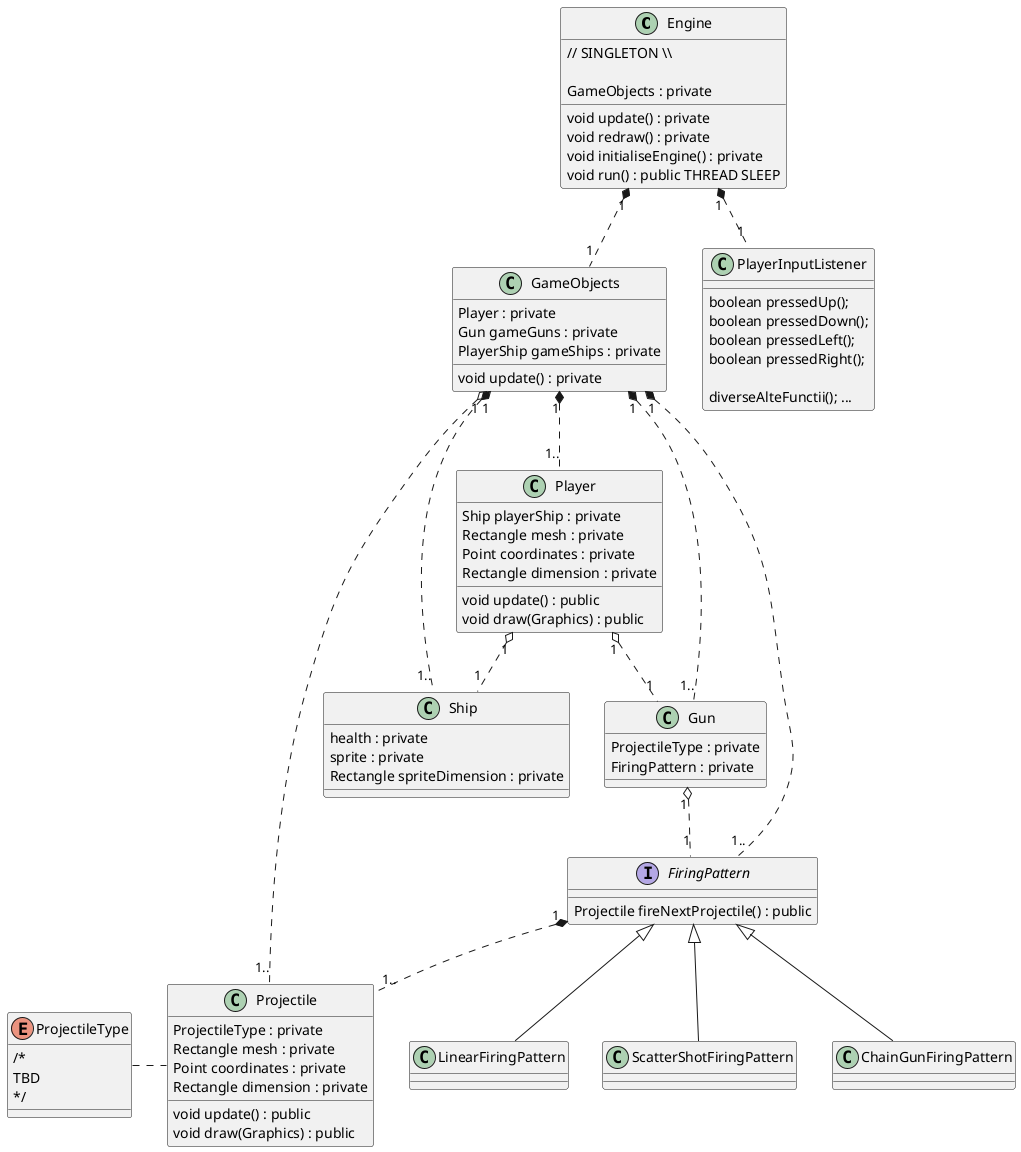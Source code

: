 @startuml

class Engine{

    // SINGLETON \\\\

    GameObjects : private

    void update() : private
    void redraw() : private
    void initialiseEngine() : private
    void run() : public THREAD SLEEP
}

class GameObjects{
    Player : private
    Gun gameGuns : private
    PlayerShip gameShips : private

    void update() : private
}

class Player{
    Ship playerShip : private
    Rectangle mesh : private
    Point coordinates : private
    Rectangle dimension : private

    void update() : public
    void draw(Graphics) : public
}

class Ship{
    health : private
    sprite : private
    Rectangle spriteDimension : private
}

class Projectile{
    ProjectileType : private
    Rectangle mesh : private
    Point coordinates : private
    Rectangle dimension : private

    void update() : public
    void draw(Graphics) : public
}

enum ProjectileType{
    /*
        TBD
    */
}

interface FiringPattern{
    Projectile fireNextProjectile() : public
}


class Gun{
    ProjectileType : private
    FiringPattern : private
}

class LinearFiringPattern{

}

class ScatterShotFiringPattern{

}

class ChainGunFiringPattern{

}

class PlayerInputListener{
    boolean pressedUp();
    boolean pressedDown();
    boolean pressedLeft();
    boolean pressedRight();

    diverseAlteFunctii(); ...
}

Engine "1" *.. "1" PlayerInputListener

FiringPattern ^-- LinearFiringPattern
FiringPattern ^-- ScatterShotFiringPattern
FiringPattern ^-- ChainGunFiringPattern
FiringPattern "1" *.. "1.." Projectile

Engine "1" *.. "1" GameObjects

GameObjects "1" o.. "1.." Projectile
GameObjects "1" *.. "1.." FiringPattern
GameObjects "1" *.. "1.." Gun
GameObjects "1" *.. "1.." Player
GameObjects "1" *.. "1.." Ship

Gun "1" o.. "1" FiringPattern

Player "1" o.. "1" Ship
Player "1" o.. "1" Gun

ProjectileType . Projectile

@enduml